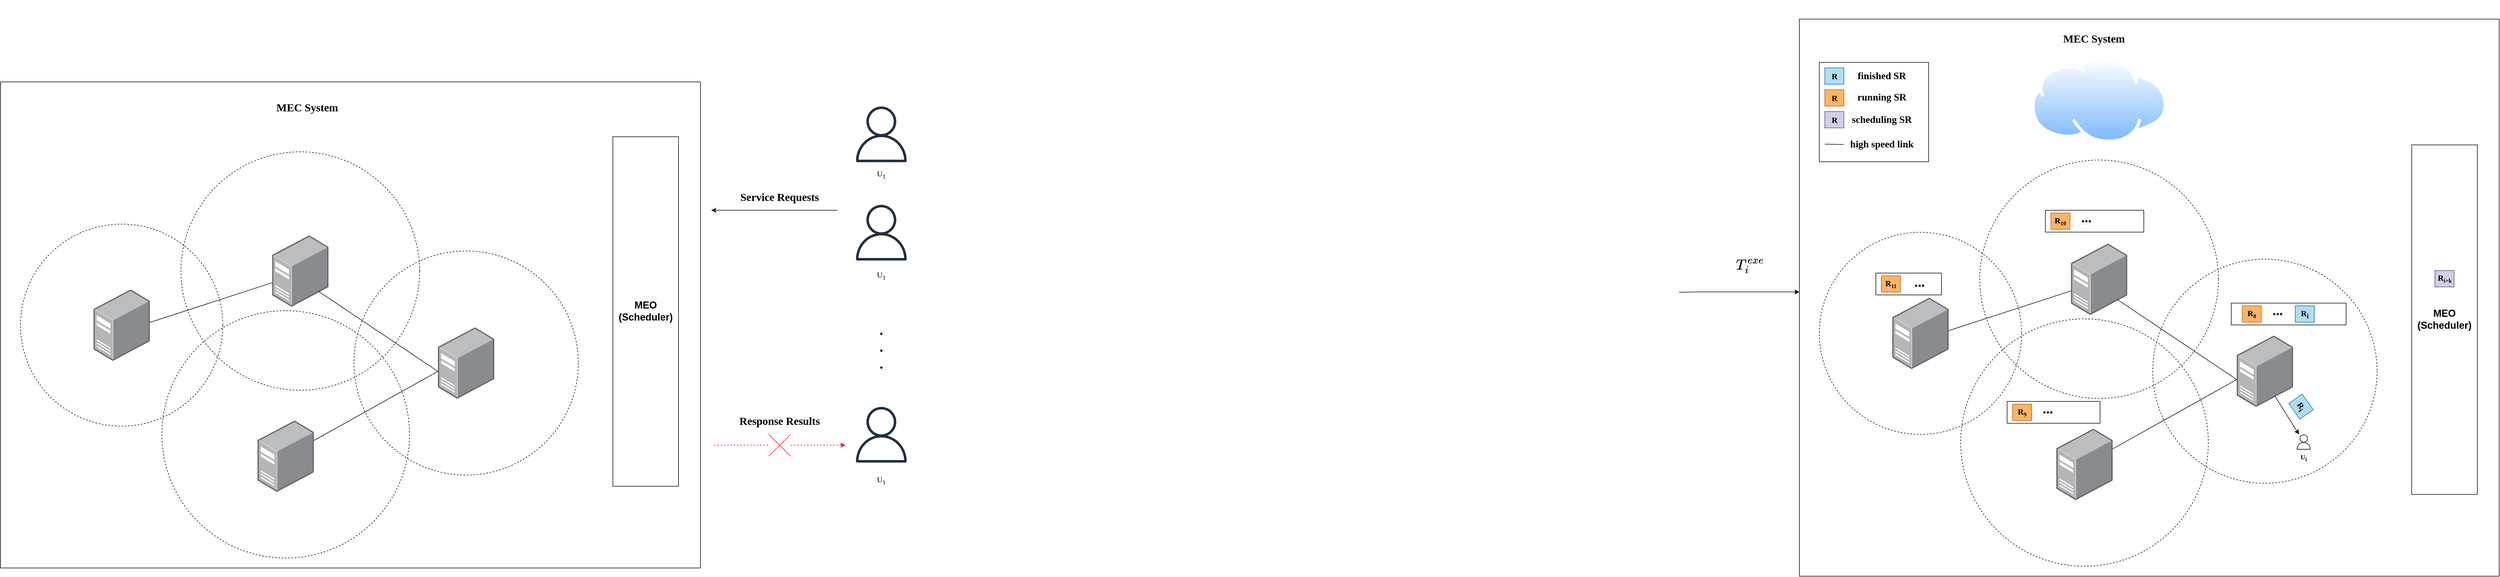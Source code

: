 <mxfile version="24.5.5" type="github">
  <diagram name="第 1 页" id="JoeD6NzNSS_i4DSreLfH">
    <mxGraphModel dx="4246" dy="1356" grid="1" gridSize="10" guides="1" tooltips="1" connect="1" arrows="1" fold="1" page="1" pageScale="1" pageWidth="827" pageHeight="1169" math="1" shadow="0">
      <root>
        <mxCell id="0" />
        <mxCell id="1" parent="0" />
        <mxCell id="oJzubdXN_a61bdc-VOZN-120" value="" style="group" parent="1" vertex="1" connectable="0">
          <mxGeometry x="-510" y="65" width="1280" height="1040" as="geometry" />
        </mxCell>
        <mxCell id="oJzubdXN_a61bdc-VOZN-116" value="" style="rounded=0;whiteSpace=wrap;html=1;" parent="oJzubdXN_a61bdc-VOZN-120" vertex="1">
          <mxGeometry y="150" width="1280" height="890" as="geometry" />
        </mxCell>
        <mxCell id="oJzubdXN_a61bdc-VOZN-15" value="" style="ellipse;whiteSpace=wrap;html=1;aspect=fixed;fillColor=none;dashed=1;" parent="oJzubdXN_a61bdc-VOZN-120" vertex="1">
          <mxGeometry x="646.38" y="459.52" width="410.32" height="410.32" as="geometry" />
        </mxCell>
        <mxCell id="oJzubdXN_a61bdc-VOZN-8" value="" style="ellipse;whiteSpace=wrap;html=1;aspect=fixed;fillColor=none;dashed=1;" parent="oJzubdXN_a61bdc-VOZN-120" vertex="1">
          <mxGeometry x="36.53" y="410.33" width="370" height="370" as="geometry" />
        </mxCell>
        <mxCell id="oJzubdXN_a61bdc-VOZN-10" value="" style="ellipse;whiteSpace=wrap;html=1;aspect=fixed;fillColor=none;dashed=1;" parent="oJzubdXN_a61bdc-VOZN-120" vertex="1">
          <mxGeometry x="295.07" y="568.86" width="452.94" height="452.94" as="geometry" />
        </mxCell>
        <mxCell id="oJzubdXN_a61bdc-VOZN-9" value="" style="ellipse;whiteSpace=wrap;html=1;aspect=fixed;fillColor=none;dashed=1;" parent="oJzubdXN_a61bdc-VOZN-120" vertex="1">
          <mxGeometry x="330" y="278" width="436.53" height="436.53" as="geometry" />
        </mxCell>
        <mxCell id="8uZlXo2zn4zUqa4FPAqo-15" value="&lt;font size=&quot;1&quot; face=&quot;Times New Roman&quot; style=&quot;&quot;&gt;&lt;b style=&quot;font-size: 20px;&quot;&gt;MEC System&lt;/b&gt;&lt;/font&gt;" style="text;strokeColor=none;align=center;fillColor=none;html=1;verticalAlign=middle;whiteSpace=wrap;rounded=0;" parent="oJzubdXN_a61bdc-VOZN-120" vertex="1">
          <mxGeometry x="309.997" y="141.15" width="501.818" height="109.2" as="geometry" />
        </mxCell>
        <mxCell id="8uZlXo2zn4zUqa4FPAqo-20" value="" style="image;points=[];aspect=fixed;html=1;align=center;shadow=0;dashed=0;image=img/lib/allied_telesis/computer_and_terminals/Server_Desktop.svg;" parent="oJzubdXN_a61bdc-VOZN-120" vertex="1">
          <mxGeometry x="496.73" y="430.94" width="103.07" height="130.65" as="geometry" />
        </mxCell>
        <mxCell id="oJzubdXN_a61bdc-VOZN-4" value="" style="image;points=[];aspect=fixed;html=1;align=center;shadow=0;dashed=0;image=img/lib/allied_telesis/computer_and_terminals/Server_Desktop.svg;" parent="oJzubdXN_a61bdc-VOZN-120" vertex="1">
          <mxGeometry x="170" y="530" width="103.07" height="130.65" as="geometry" />
        </mxCell>
        <mxCell id="oJzubdXN_a61bdc-VOZN-7" value="" style="image;points=[];aspect=fixed;html=1;align=center;shadow=0;dashed=0;image=img/lib/allied_telesis/computer_and_terminals/Server_Desktop.svg;" parent="oJzubdXN_a61bdc-VOZN-120" vertex="1">
          <mxGeometry x="470.0" y="770" width="103.07" height="130.65" as="geometry" />
        </mxCell>
        <mxCell id="oJzubdXN_a61bdc-VOZN-14" value="" style="image;points=[];aspect=fixed;html=1;align=center;shadow=0;dashed=0;image=img/lib/allied_telesis/computer_and_terminals/Server_Desktop.svg;" parent="oJzubdXN_a61bdc-VOZN-120" vertex="1">
          <mxGeometry x="800" y="599.35" width="103.07" height="130.65" as="geometry" />
        </mxCell>
        <mxCell id="oJzubdXN_a61bdc-VOZN-18" value="" style="group" parent="oJzubdXN_a61bdc-VOZN-120" vertex="1" connectable="0">
          <mxGeometry x="1120" y="250.35" width="120" height="640" as="geometry" />
        </mxCell>
        <mxCell id="dlywzHCYDAKwAIvzZoa1-91" value="&lt;span style=&quot;font-size: 18px;&quot;&gt;&lt;b&gt;MEO&lt;/b&gt;&lt;/span&gt;&lt;div&gt;&lt;span style=&quot;font-size: 18px;&quot;&gt;&lt;b&gt;(Scheduler)&lt;/b&gt;&lt;/span&gt;&lt;/div&gt;" style="rounded=0;whiteSpace=wrap;html=1;" parent="oJzubdXN_a61bdc-VOZN-18" vertex="1">
          <mxGeometry width="120" height="640" as="geometry" />
        </mxCell>
        <mxCell id="oJzubdXN_a61bdc-VOZN-16" value="" style="endArrow=none;startArrow=none;html=1;rounded=0;startFill=0;endFill=0;" parent="oJzubdXN_a61bdc-VOZN-120" source="oJzubdXN_a61bdc-VOZN-7" edge="1">
          <mxGeometry width="50" height="50" relative="1" as="geometry">
            <mxPoint x="750" y="730" as="sourcePoint" />
            <mxPoint x="800" y="680" as="targetPoint" />
          </mxGeometry>
        </mxCell>
        <mxCell id="oJzubdXN_a61bdc-VOZN-114" value="" style="endArrow=none;startArrow=none;html=1;rounded=0;startFill=0;endFill=0;entryX=0.004;entryY=0.663;entryDx=0;entryDy=0;entryPerimeter=0;" parent="oJzubdXN_a61bdc-VOZN-120" target="8uZlXo2zn4zUqa4FPAqo-20" edge="1">
          <mxGeometry width="50" height="50" relative="1" as="geometry">
            <mxPoint x="273.07" y="590.35" as="sourcePoint" />
            <mxPoint x="500.07" y="496.35" as="targetPoint" />
          </mxGeometry>
        </mxCell>
        <mxCell id="oJzubdXN_a61bdc-VOZN-115" value="" style="endArrow=none;startArrow=none;html=1;rounded=0;startFill=0;endFill=0;" parent="oJzubdXN_a61bdc-VOZN-120" edge="1">
          <mxGeometry width="50" height="50" relative="1" as="geometry">
            <mxPoint x="581" y="533" as="sourcePoint" />
            <mxPoint x="800" y="680" as="targetPoint" />
          </mxGeometry>
        </mxCell>
        <mxCell id="2kFE1N8T0SjX90i0yylL-97" value="" style="endArrow=classic;html=1;rounded=0;exitX=1.002;exitY=0.481;exitDx=0;exitDy=0;exitPerimeter=0;" parent="1" edge="1">
          <mxGeometry width="50" height="50" relative="1" as="geometry">
            <mxPoint x="2560.0" y="600.12" as="sourcePoint" />
            <mxPoint x="2780" y="599.5" as="targetPoint" />
            <Array as="points">
              <mxPoint x="2597.44" y="599.5" />
            </Array>
          </mxGeometry>
        </mxCell>
        <mxCell id="2kFE1N8T0SjX90i0yylL-98" value="&lt;font size=&quot;1&quot; face=&quot;Times New Roman&quot;&gt;&lt;b style=&quot;font-size: 26px;&quot;&gt;$$ T_{i}^{exe} $$&lt;/b&gt;&lt;/font&gt;" style="text;strokeColor=none;align=center;fillColor=none;html=1;verticalAlign=middle;whiteSpace=wrap;rounded=0;" parent="1" vertex="1">
          <mxGeometry x="2630" y="515" width="120" height="70" as="geometry" />
        </mxCell>
        <mxCell id="2kFE1N8T0SjX90i0yylL-99" value="" style="group" parent="1" vertex="1" connectable="0">
          <mxGeometry x="2780" y="80" width="1280" height="1040" as="geometry" />
        </mxCell>
        <mxCell id="2kFE1N8T0SjX90i0yylL-100" value="" style="rounded=0;whiteSpace=wrap;html=1;" parent="2kFE1N8T0SjX90i0yylL-99" vertex="1">
          <mxGeometry y="20" width="1280" height="1020" as="geometry" />
        </mxCell>
        <mxCell id="2kFE1N8T0SjX90i0yylL-101" value="" style="ellipse;whiteSpace=wrap;html=1;aspect=fixed;fillColor=none;dashed=1;" parent="2kFE1N8T0SjX90i0yylL-99" vertex="1">
          <mxGeometry x="646.38" y="459.52" width="410.32" height="410.32" as="geometry" />
        </mxCell>
        <mxCell id="2kFE1N8T0SjX90i0yylL-102" value="" style="ellipse;whiteSpace=wrap;html=1;aspect=fixed;fillColor=none;dashed=1;" parent="2kFE1N8T0SjX90i0yylL-99" vertex="1">
          <mxGeometry x="36.53" y="410.33" width="370" height="370" as="geometry" />
        </mxCell>
        <mxCell id="2kFE1N8T0SjX90i0yylL-103" value="" style="ellipse;whiteSpace=wrap;html=1;aspect=fixed;fillColor=none;dashed=1;" parent="2kFE1N8T0SjX90i0yylL-99" vertex="1">
          <mxGeometry x="295.07" y="568.86" width="452.94" height="452.94" as="geometry" />
        </mxCell>
        <mxCell id="2kFE1N8T0SjX90i0yylL-104" value="" style="ellipse;whiteSpace=wrap;html=1;aspect=fixed;fillColor=none;dashed=1;" parent="2kFE1N8T0SjX90i0yylL-99" vertex="1">
          <mxGeometry x="330" y="278" width="436.53" height="436.53" as="geometry" />
        </mxCell>
        <mxCell id="2kFE1N8T0SjX90i0yylL-105" value="&lt;font size=&quot;1&quot; face=&quot;Times New Roman&quot; style=&quot;&quot;&gt;&lt;b style=&quot;font-size: 20px;&quot;&gt;MEC System&lt;/b&gt;&lt;/font&gt;" style="text;strokeColor=none;align=center;fillColor=none;html=1;verticalAlign=middle;whiteSpace=wrap;rounded=0;" parent="2kFE1N8T0SjX90i0yylL-99" vertex="1">
          <mxGeometry x="288.187" width="501.818" height="109.2" as="geometry" />
        </mxCell>
        <mxCell id="2kFE1N8T0SjX90i0yylL-106" value="" style="image;points=[];aspect=fixed;html=1;align=center;shadow=0;dashed=0;image=img/lib/allied_telesis/computer_and_terminals/Server_Desktop.svg;" parent="2kFE1N8T0SjX90i0yylL-99" vertex="1">
          <mxGeometry x="496.73" y="430.94" width="103.07" height="130.65" as="geometry" />
        </mxCell>
        <mxCell id="2kFE1N8T0SjX90i0yylL-107" value="" style="image;aspect=fixed;perimeter=ellipsePerimeter;html=1;align=center;shadow=0;dashed=0;spacingTop=3;image=img/lib/active_directory/internet_cloud.svg;" parent="2kFE1N8T0SjX90i0yylL-99" vertex="1">
          <mxGeometry x="424.451" y="90" width="247.619" height="156" as="geometry" />
        </mxCell>
        <mxCell id="2kFE1N8T0SjX90i0yylL-108" value="" style="image;points=[];aspect=fixed;html=1;align=center;shadow=0;dashed=0;image=img/lib/allied_telesis/computer_and_terminals/Server_Desktop.svg;" parent="2kFE1N8T0SjX90i0yylL-99" vertex="1">
          <mxGeometry x="170" y="530" width="103.07" height="130.65" as="geometry" />
        </mxCell>
        <mxCell id="2kFE1N8T0SjX90i0yylL-109" value="" style="image;points=[];aspect=fixed;html=1;align=center;shadow=0;dashed=0;image=img/lib/allied_telesis/computer_and_terminals/Server_Desktop.svg;" parent="2kFE1N8T0SjX90i0yylL-99" vertex="1">
          <mxGeometry x="470.0" y="770" width="103.07" height="130.65" as="geometry" />
        </mxCell>
        <mxCell id="2kFE1N8T0SjX90i0yylL-110" value="" style="image;points=[];aspect=fixed;html=1;align=center;shadow=0;dashed=0;image=img/lib/allied_telesis/computer_and_terminals/Server_Desktop.svg;" parent="2kFE1N8T0SjX90i0yylL-99" vertex="1">
          <mxGeometry x="800" y="599.35" width="103.07" height="130.65" as="geometry" />
        </mxCell>
        <mxCell id="2kFE1N8T0SjX90i0yylL-111" value="" style="group" parent="2kFE1N8T0SjX90i0yylL-99" vertex="1" connectable="0">
          <mxGeometry x="1120" y="250.35" width="120" height="640" as="geometry" />
        </mxCell>
        <mxCell id="2kFE1N8T0SjX90i0yylL-112" value="&lt;span style=&quot;font-size: 18px;&quot;&gt;&lt;b&gt;MEO&lt;/b&gt;&lt;/span&gt;&lt;div&gt;&lt;span style=&quot;font-size: 18px;&quot;&gt;&lt;b&gt;(Scheduler)&lt;/b&gt;&lt;/span&gt;&lt;/div&gt;" style="rounded=0;whiteSpace=wrap;html=1;" parent="2kFE1N8T0SjX90i0yylL-111" vertex="1">
          <mxGeometry width="120" height="640" as="geometry" />
        </mxCell>
        <mxCell id="2kFE1N8T0SjX90i0yylL-113" value="&lt;font face=&quot;Times New Roman&quot; style=&quot;&quot;&gt;&lt;b style=&quot;font-size: 15px;&quot;&gt;R&lt;/b&gt;&lt;b style=&quot;font-size: 12.5px;&quot;&gt;&lt;sub&gt;i+k&lt;/sub&gt;&lt;/b&gt;&lt;/font&gt;" style="text;align=center;html=1;verticalAlign=middle;whiteSpace=wrap;rounded=0;strokeColor=#56517e;fillColor=#d0cee2;" parent="2kFE1N8T0SjX90i0yylL-111" vertex="1">
          <mxGeometry x="42.5" y="230" width="35" height="30" as="geometry" />
        </mxCell>
        <mxCell id="2kFE1N8T0SjX90i0yylL-115" value="" style="group" parent="2kFE1N8T0SjX90i0yylL-99" vertex="1" connectable="0">
          <mxGeometry x="36.53" y="99.2" width="200" height="182" as="geometry" />
        </mxCell>
        <mxCell id="2kFE1N8T0SjX90i0yylL-116" value="" style="rounded=0;whiteSpace=wrap;html=1;" parent="2kFE1N8T0SjX90i0yylL-115" vertex="1">
          <mxGeometry width="200" height="182" as="geometry" />
        </mxCell>
        <mxCell id="2kFE1N8T0SjX90i0yylL-117" value="&lt;font size=&quot;1&quot; face=&quot;Times New Roman&quot; style=&quot;&quot;&gt;&lt;b style=&quot;font-size: 15px;&quot;&gt;R&lt;/b&gt;&lt;/font&gt;" style="text;strokeColor=#10739e;align=center;fillColor=#b1ddf0;html=1;verticalAlign=middle;whiteSpace=wrap;rounded=0;" parent="2kFE1N8T0SjX90i0yylL-115" vertex="1">
          <mxGeometry x="10" y="10" width="35" height="30" as="geometry" />
        </mxCell>
        <mxCell id="2kFE1N8T0SjX90i0yylL-118" value="&lt;font size=&quot;1&quot; face=&quot;Times New Roman&quot; style=&quot;&quot;&gt;&lt;b style=&quot;font-size: 15px;&quot;&gt;R&lt;/b&gt;&lt;/font&gt;" style="text;strokeColor=#b46504;align=center;fillColor=#FFB366;html=1;verticalAlign=middle;whiteSpace=wrap;rounded=0;" parent="2kFE1N8T0SjX90i0yylL-115" vertex="1">
          <mxGeometry x="10" y="50" width="35" height="30" as="geometry" />
        </mxCell>
        <mxCell id="2kFE1N8T0SjX90i0yylL-119" value="&lt;font size=&quot;1&quot; face=&quot;Times New Roman&quot;&gt;&lt;b style=&quot;font-size: 18px;&quot;&gt;finished SR&lt;/b&gt;&lt;/font&gt;" style="text;strokeColor=none;align=center;fillColor=none;html=1;verticalAlign=middle;whiteSpace=wrap;rounded=0;" parent="2kFE1N8T0SjX90i0yylL-115" vertex="1">
          <mxGeometry x="54.04" y="10" width="120" height="30" as="geometry" />
        </mxCell>
        <mxCell id="2kFE1N8T0SjX90i0yylL-120" value="&lt;font size=&quot;1&quot; face=&quot;Times New Roman&quot;&gt;&lt;b style=&quot;font-size: 18px;&quot;&gt;running SR&lt;/b&gt;&lt;/font&gt;" style="text;strokeColor=none;align=center;fillColor=none;html=1;verticalAlign=middle;whiteSpace=wrap;rounded=0;" parent="2kFE1N8T0SjX90i0yylL-115" vertex="1">
          <mxGeometry x="54.04" y="49.2" width="120" height="30" as="geometry" />
        </mxCell>
        <mxCell id="2kFE1N8T0SjX90i0yylL-121" value="&lt;font size=&quot;1&quot; face=&quot;Times New Roman&quot; style=&quot;&quot;&gt;&lt;b style=&quot;font-size: 15px;&quot;&gt;R&lt;/b&gt;&lt;/font&gt;" style="text;strokeColor=#56517e;align=center;fillColor=#d0cee2;html=1;verticalAlign=middle;whiteSpace=wrap;rounded=0;" parent="2kFE1N8T0SjX90i0yylL-115" vertex="1">
          <mxGeometry x="10" y="90" width="35" height="30" as="geometry" />
        </mxCell>
        <mxCell id="2kFE1N8T0SjX90i0yylL-122" value="&lt;font size=&quot;1&quot; face=&quot;Times New Roman&quot;&gt;&lt;b style=&quot;font-size: 18px;&quot;&gt;scheduling SR&lt;/b&gt;&lt;/font&gt;" style="text;strokeColor=none;align=center;fillColor=none;html=1;verticalAlign=middle;whiteSpace=wrap;rounded=0;" parent="2kFE1N8T0SjX90i0yylL-115" vertex="1">
          <mxGeometry x="54.04" y="90" width="120" height="30" as="geometry" />
        </mxCell>
        <mxCell id="2kFE1N8T0SjX90i0yylL-123" value="" style="endArrow=none;html=1;rounded=0;" parent="2kFE1N8T0SjX90i0yylL-115" edge="1">
          <mxGeometry width="50" height="50" relative="1" as="geometry">
            <mxPoint x="10" y="149.75" as="sourcePoint" />
            <mxPoint x="44.5" y="150.25" as="targetPoint" />
          </mxGeometry>
        </mxCell>
        <mxCell id="2kFE1N8T0SjX90i0yylL-124" value="&lt;font face=&quot;Times New Roman&quot;&gt;&lt;span style=&quot;font-size: 18px;&quot;&gt;&lt;b&gt;high speed link&lt;/b&gt;&lt;/span&gt;&lt;/font&gt;" style="text;strokeColor=none;align=center;fillColor=none;html=1;verticalAlign=middle;whiteSpace=wrap;rounded=0;" parent="2kFE1N8T0SjX90i0yylL-115" vertex="1">
          <mxGeometry x="54.04" y="135" width="120" height="30" as="geometry" />
        </mxCell>
        <mxCell id="2kFE1N8T0SjX90i0yylL-125" value="" style="endArrow=none;startArrow=none;html=1;rounded=0;startFill=0;endFill=0;entryX=0.004;entryY=0.663;entryDx=0;entryDy=0;entryPerimeter=0;" parent="2kFE1N8T0SjX90i0yylL-99" target="2kFE1N8T0SjX90i0yylL-106" edge="1">
          <mxGeometry width="50" height="50" relative="1" as="geometry">
            <mxPoint x="273.07" y="590.35" as="sourcePoint" />
            <mxPoint x="500.07" y="496.35" as="targetPoint" />
          </mxGeometry>
        </mxCell>
        <mxCell id="2kFE1N8T0SjX90i0yylL-126" value="" style="endArrow=none;startArrow=none;html=1;rounded=0;startFill=0;endFill=0;" parent="2kFE1N8T0SjX90i0yylL-99" edge="1">
          <mxGeometry width="50" height="50" relative="1" as="geometry">
            <mxPoint x="581" y="533" as="sourcePoint" />
            <mxPoint x="800" y="680" as="targetPoint" />
          </mxGeometry>
        </mxCell>
        <mxCell id="2kFE1N8T0SjX90i0yylL-127" value="" style="group" parent="2kFE1N8T0SjX90i0yylL-99" vertex="1" connectable="0">
          <mxGeometry x="450" y="370" width="210" height="40" as="geometry" />
        </mxCell>
        <mxCell id="2kFE1N8T0SjX90i0yylL-128" value="" style="group" parent="2kFE1N8T0SjX90i0yylL-127" vertex="1" connectable="0">
          <mxGeometry width="210" height="40" as="geometry" />
        </mxCell>
        <mxCell id="2kFE1N8T0SjX90i0yylL-129" value="" style="rounded=0;whiteSpace=wrap;html=1;" parent="2kFE1N8T0SjX90i0yylL-128" vertex="1">
          <mxGeometry width="180" height="40" as="geometry" />
        </mxCell>
        <mxCell id="2kFE1N8T0SjX90i0yylL-130" value="&lt;b&gt;&lt;font style=&quot;font-size: 25px;&quot; face=&quot;Times New Roman&quot;&gt;...&lt;/font&gt;&lt;/b&gt;" style="text;strokeColor=none;align=center;fillColor=none;html=1;verticalAlign=middle;whiteSpace=wrap;rounded=0;" parent="2kFE1N8T0SjX90i0yylL-128" vertex="1">
          <mxGeometry x="45" width="60" height="25" as="geometry" />
        </mxCell>
        <mxCell id="2kFE1N8T0SjX90i0yylL-131" value="&lt;font face=&quot;Times New Roman&quot; style=&quot;&quot;&gt;&lt;b style=&quot;font-size: 15px;&quot;&gt;R&lt;/b&gt;&lt;b style=&quot;font-size: 12.5px;&quot;&gt;&lt;sub&gt;10&lt;/sub&gt;&lt;/b&gt;&lt;/font&gt;" style="text;strokeColor=#b46504;align=center;fillColor=#FFB366;html=1;verticalAlign=middle;whiteSpace=wrap;rounded=0;" parent="2kFE1N8T0SjX90i0yylL-128" vertex="1">
          <mxGeometry x="10" y="5" width="35" height="30" as="geometry" />
        </mxCell>
        <mxCell id="2kFE1N8T0SjX90i0yylL-132" value="" style="group" parent="2kFE1N8T0SjX90i0yylL-99" vertex="1" connectable="0">
          <mxGeometry x="790" y="540" width="210" height="40" as="geometry" />
        </mxCell>
        <mxCell id="2kFE1N8T0SjX90i0yylL-133" value="" style="rounded=0;whiteSpace=wrap;html=1;" parent="2kFE1N8T0SjX90i0yylL-132" vertex="1">
          <mxGeometry width="210" height="40" as="geometry" />
        </mxCell>
        <mxCell id="2kFE1N8T0SjX90i0yylL-134" value="&lt;font face=&quot;Times New Roman&quot; style=&quot;&quot;&gt;&lt;b style=&quot;font-size: 15px;&quot;&gt;R&lt;/b&gt;&lt;b style=&quot;font-size: 12.5px;&quot;&gt;&lt;sub&gt;8&lt;/sub&gt;&lt;/b&gt;&lt;/font&gt;" style="text;strokeColor=#b46504;align=center;fillColor=#FFB366;html=1;verticalAlign=middle;whiteSpace=wrap;rounded=0;" parent="2kFE1N8T0SjX90i0yylL-132" vertex="1">
          <mxGeometry x="20.0" y="5" width="35" height="30" as="geometry" />
        </mxCell>
        <mxCell id="2kFE1N8T0SjX90i0yylL-135" value="&lt;b&gt;&lt;font style=&quot;font-size: 25px;&quot; face=&quot;Times New Roman&quot;&gt;...&lt;/font&gt;&lt;/b&gt;" style="text;strokeColor=none;align=center;fillColor=none;html=1;verticalAlign=middle;whiteSpace=wrap;rounded=0;" parent="2kFE1N8T0SjX90i0yylL-132" vertex="1">
          <mxGeometry x="55" width="60" height="25" as="geometry" />
        </mxCell>
        <mxCell id="2kFE1N8T0SjX90i0yylL-147" value="&lt;font size=&quot;1&quot; face=&quot;Times New Roman&quot; style=&quot;&quot;&gt;&lt;b style=&quot;font-size: 15px;&quot;&gt;R&lt;sub&gt;i&lt;/sub&gt;&lt;/b&gt;&lt;/font&gt;" style="text;strokeColor=#10739e;align=center;fillColor=#b1ddf0;html=1;verticalAlign=middle;whiteSpace=wrap;rounded=0;" parent="2kFE1N8T0SjX90i0yylL-132" vertex="1">
          <mxGeometry x="117" y="5" width="35" height="30" as="geometry" />
        </mxCell>
        <mxCell id="2kFE1N8T0SjX90i0yylL-137" value="" style="group" parent="2kFE1N8T0SjX90i0yylL-99" vertex="1" connectable="0">
          <mxGeometry x="140" y="485" width="210" height="40" as="geometry" />
        </mxCell>
        <mxCell id="2kFE1N8T0SjX90i0yylL-138" value="" style="rounded=0;whiteSpace=wrap;html=1;" parent="2kFE1N8T0SjX90i0yylL-137" vertex="1">
          <mxGeometry width="120" height="40" as="geometry" />
        </mxCell>
        <mxCell id="2kFE1N8T0SjX90i0yylL-139" value="&lt;b&gt;&lt;font style=&quot;font-size: 25px;&quot; face=&quot;Times New Roman&quot;&gt;...&lt;/font&gt;&lt;/b&gt;" style="text;strokeColor=none;align=center;fillColor=none;html=1;verticalAlign=middle;whiteSpace=wrap;rounded=0;" parent="2kFE1N8T0SjX90i0yylL-137" vertex="1">
          <mxGeometry x="50" y="3.73" width="60" height="25" as="geometry" />
        </mxCell>
        <mxCell id="2kFE1N8T0SjX90i0yylL-140" value="&lt;font face=&quot;Times New Roman&quot; style=&quot;&quot;&gt;&lt;b style=&quot;font-size: 15px;&quot;&gt;R&lt;/b&gt;&lt;b style=&quot;font-size: 12.5px;&quot;&gt;&lt;sub&gt;11&lt;/sub&gt;&lt;/b&gt;&lt;/font&gt;" style="text;strokeColor=#b46504;align=center;fillColor=#FFB366;html=1;verticalAlign=middle;whiteSpace=wrap;rounded=0;" parent="2kFE1N8T0SjX90i0yylL-137" vertex="1">
          <mxGeometry x="10" y="5" width="35" height="30" as="geometry" />
        </mxCell>
        <mxCell id="2kFE1N8T0SjX90i0yylL-141" value="" style="group" parent="2kFE1N8T0SjX90i0yylL-99" vertex="1" connectable="0">
          <mxGeometry x="380" y="720" width="170" height="40" as="geometry" />
        </mxCell>
        <mxCell id="2kFE1N8T0SjX90i0yylL-142" value="" style="rounded=0;whiteSpace=wrap;html=1;" parent="2kFE1N8T0SjX90i0yylL-141" vertex="1">
          <mxGeometry width="170" height="40" as="geometry" />
        </mxCell>
        <mxCell id="2kFE1N8T0SjX90i0yylL-143" value="&lt;font face=&quot;Times New Roman&quot; style=&quot;&quot;&gt;&lt;b style=&quot;font-size: 15px;&quot;&gt;R&lt;/b&gt;&lt;b style=&quot;font-size: 12.5px;&quot;&gt;&lt;sub&gt;9&lt;/sub&gt;&lt;/b&gt;&lt;/font&gt;" style="text;strokeColor=#b46504;align=center;fillColor=#FFB366;html=1;verticalAlign=middle;whiteSpace=wrap;rounded=0;" parent="2kFE1N8T0SjX90i0yylL-141" vertex="1">
          <mxGeometry x="10" y="5" width="35" height="30" as="geometry" />
        </mxCell>
        <mxCell id="2kFE1N8T0SjX90i0yylL-144" value="&lt;b&gt;&lt;font style=&quot;font-size: 25px;&quot; face=&quot;Times New Roman&quot;&gt;...&lt;/font&gt;&lt;/b&gt;" style="text;strokeColor=none;align=center;fillColor=none;html=1;verticalAlign=middle;whiteSpace=wrap;rounded=0;" parent="2kFE1N8T0SjX90i0yylL-141" vertex="1">
          <mxGeometry x="49.998" width="48.571" height="25" as="geometry" />
        </mxCell>
        <mxCell id="2kFE1N8T0SjX90i0yylL-145" value="" style="endArrow=none;startArrow=none;html=1;rounded=0;startFill=0;endFill=0;" parent="2kFE1N8T0SjX90i0yylL-99" edge="1">
          <mxGeometry width="50" height="50" relative="1" as="geometry">
            <mxPoint x="573" y="807" as="sourcePoint" />
            <mxPoint x="800" y="680" as="targetPoint" />
          </mxGeometry>
        </mxCell>
        <mxCell id="2kFE1N8T0SjX90i0yylL-87" value="" style="group" parent="2kFE1N8T0SjX90i0yylL-99" vertex="1" connectable="0">
          <mxGeometry x="903" y="780.33" width="39" height="58" as="geometry" />
        </mxCell>
        <mxCell id="2kFE1N8T0SjX90i0yylL-88" value="" style="sketch=0;outlineConnect=0;fontColor=#232F3E;gradientColor=none;fillColor=#232F3D;strokeColor=none;dashed=0;verticalLabelPosition=bottom;verticalAlign=top;align=center;html=1;fontSize=12;fontStyle=0;aspect=fixed;pointerEvents=1;shape=mxgraph.aws4.user;" parent="2kFE1N8T0SjX90i0yylL-87" vertex="1">
          <mxGeometry x="5.5" width="28" height="28" as="geometry" />
        </mxCell>
        <mxCell id="2kFE1N8T0SjX90i0yylL-89" value="&lt;font face=&quot;Times New Roman&quot; style=&quot;&quot;&gt;&lt;b style=&quot;&quot;&gt;U&lt;sub&gt;i&lt;/sub&gt;&lt;/b&gt;&lt;/font&gt;" style="text;strokeColor=none;align=center;fillColor=none;html=1;verticalAlign=middle;whiteSpace=wrap;rounded=0;" parent="2kFE1N8T0SjX90i0yylL-87" vertex="1">
          <mxGeometry y="28" width="39" height="30" as="geometry" />
        </mxCell>
        <mxCell id="2kFE1N8T0SjX90i0yylL-148" value="" style="endArrow=classic;html=1;rounded=0;" parent="2kFE1N8T0SjX90i0yylL-99" target="2kFE1N8T0SjX90i0yylL-88" edge="1">
          <mxGeometry width="50" height="50" relative="1" as="geometry">
            <mxPoint x="870" y="710.65" as="sourcePoint" />
            <mxPoint x="920" y="660.65" as="targetPoint" />
          </mxGeometry>
        </mxCell>
        <mxCell id="2kFE1N8T0SjX90i0yylL-149" value="&lt;font size=&quot;1&quot; face=&quot;Times New Roman&quot; style=&quot;&quot;&gt;&lt;b style=&quot;font-size: 15px;&quot;&gt;R&lt;sub&gt;i&lt;/sub&gt;&lt;/b&gt;&lt;/font&gt;" style="text;strokeColor=#10739e;align=center;fillColor=#b1ddf0;html=1;verticalAlign=middle;whiteSpace=wrap;rounded=0;rotation=55;" parent="2kFE1N8T0SjX90i0yylL-99" vertex="1">
          <mxGeometry x="900" y="714.53" width="35" height="30" as="geometry" />
        </mxCell>
        <mxCell id="RRahuz-uk0pEg7bleITC-5" value="" style="sketch=0;outlineConnect=0;fontColor=#232F3E;gradientColor=none;fillColor=#232F3D;strokeColor=none;dashed=0;verticalLabelPosition=bottom;verticalAlign=top;align=center;html=1;fontSize=12;fontStyle=0;aspect=fixed;pointerEvents=1;shape=mxgraph.aws4.user;" vertex="1" parent="1">
          <mxGeometry x="1050" y="260" width="102" height="102" as="geometry" />
        </mxCell>
        <mxCell id="RRahuz-uk0pEg7bleITC-9" value="&lt;font style=&quot;font-size: 14px;&quot; face=&quot;Times New Roman&quot;&gt;U&lt;sub&gt;1&lt;/sub&gt;&lt;/font&gt;" style="text;strokeColor=none;align=center;fillColor=none;html=1;verticalAlign=middle;whiteSpace=wrap;rounded=0;" vertex="1" parent="1">
          <mxGeometry x="1071" y="370" width="60" height="30" as="geometry" />
        </mxCell>
        <mxCell id="RRahuz-uk0pEg7bleITC-10" value="" style="sketch=0;outlineConnect=0;fontColor=#232F3E;gradientColor=none;fillColor=#232F3D;strokeColor=none;dashed=0;verticalLabelPosition=bottom;verticalAlign=top;align=center;html=1;fontSize=12;fontStyle=0;aspect=fixed;pointerEvents=1;shape=mxgraph.aws4.user;" vertex="1" parent="1">
          <mxGeometry x="1050" y="440" width="102" height="102" as="geometry" />
        </mxCell>
        <mxCell id="RRahuz-uk0pEg7bleITC-11" value="&lt;font style=&quot;font-size: 14px;&quot; face=&quot;Times New Roman&quot;&gt;U&lt;sub&gt;1&lt;/sub&gt;&lt;/font&gt;" style="text;strokeColor=none;align=center;fillColor=none;html=1;verticalAlign=middle;whiteSpace=wrap;rounded=0;" vertex="1" parent="1">
          <mxGeometry x="1071" y="555" width="60" height="30" as="geometry" />
        </mxCell>
        <mxCell id="RRahuz-uk0pEg7bleITC-12" value="" style="sketch=0;outlineConnect=0;fontColor=#232F3E;gradientColor=none;fillColor=#232F3D;strokeColor=none;dashed=0;verticalLabelPosition=bottom;verticalAlign=top;align=center;html=1;fontSize=12;fontStyle=0;aspect=fixed;pointerEvents=1;shape=mxgraph.aws4.user;" vertex="1" parent="1">
          <mxGeometry x="1050" y="810" width="102" height="102" as="geometry" />
        </mxCell>
        <mxCell id="RRahuz-uk0pEg7bleITC-13" value="&lt;font style=&quot;font-size: 14px;&quot; face=&quot;Times New Roman&quot;&gt;U&lt;sub&gt;1&lt;/sub&gt;&lt;/font&gt;" style="text;strokeColor=none;align=center;fillColor=none;html=1;verticalAlign=middle;whiteSpace=wrap;rounded=0;" vertex="1" parent="1">
          <mxGeometry x="1071" y="930" width="60" height="30" as="geometry" />
        </mxCell>
        <mxCell id="RRahuz-uk0pEg7bleITC-14" value="" style="endArrow=classic;html=1;rounded=0;" edge="1" parent="1">
          <mxGeometry width="50" height="50" relative="1" as="geometry">
            <mxPoint x="1021" y="450" as="sourcePoint" />
            <mxPoint x="790" y="450" as="targetPoint" />
          </mxGeometry>
        </mxCell>
        <mxCell id="RRahuz-uk0pEg7bleITC-15" value="&lt;font style=&quot;font-size: 26px;&quot; face=&quot;Times New Roman&quot;&gt;&lt;b style=&quot;&quot;&gt;.&lt;/b&gt;&lt;/font&gt;&lt;div style=&quot;font-size: 26px;&quot;&gt;&lt;font style=&quot;font-size: 26px;&quot; face=&quot;E8Qh3Phi2KMLHNmzwctr&quot;&gt;&lt;b&gt;.&lt;/b&gt;&lt;/font&gt;&lt;/div&gt;&lt;div style=&quot;font-size: 26px;&quot;&gt;&lt;font style=&quot;font-size: 26px;&quot; face=&quot;E8Qh3Phi2KMLHNmzwctr&quot;&gt;&lt;b style=&quot;&quot;&gt;.&lt;/b&gt;&lt;/font&gt;&lt;/div&gt;" style="text;strokeColor=none;align=center;fillColor=none;html=1;verticalAlign=middle;whiteSpace=wrap;rounded=0;" vertex="1" parent="1">
          <mxGeometry x="1071" y="640" width="60" height="120" as="geometry" />
        </mxCell>
        <mxCell id="RRahuz-uk0pEg7bleITC-16" value="&lt;font size=&quot;1&quot; face=&quot;Times New Roman&quot;&gt;&lt;b style=&quot;font-size: 20px;&quot;&gt;Service Requests&lt;/b&gt;&lt;/font&gt;" style="text;strokeColor=none;align=center;fillColor=none;html=1;verticalAlign=middle;whiteSpace=wrap;rounded=0;" vertex="1" parent="1">
          <mxGeometry x="840" y="410" width="150" height="30" as="geometry" />
        </mxCell>
        <mxCell id="RRahuz-uk0pEg7bleITC-17" value="" style="endArrow=classic;html=1;rounded=0;fillColor=#e51400;strokeColor=#FF0000;dashed=1;" edge="1" parent="1" source="RRahuz-uk0pEg7bleITC-22">
          <mxGeometry width="50" height="50" relative="1" as="geometry">
            <mxPoint x="795" y="880" as="sourcePoint" />
            <mxPoint x="1035" y="880" as="targetPoint" />
          </mxGeometry>
        </mxCell>
        <mxCell id="RRahuz-uk0pEg7bleITC-24" value="" style="endArrow=none;html=1;rounded=0;fillColor=#e51400;strokeColor=#FF0000;dashed=1;endFill=0;" edge="1" parent="1" target="RRahuz-uk0pEg7bleITC-22">
          <mxGeometry width="50" height="50" relative="1" as="geometry">
            <mxPoint x="795" y="880" as="sourcePoint" />
            <mxPoint x="1035" y="880" as="targetPoint" />
          </mxGeometry>
        </mxCell>
        <mxCell id="RRahuz-uk0pEg7bleITC-22" value="" style="shape=mxgraph.sysml.x;fillColor=#FF0000;strokeColor=#f9020d;" vertex="1" parent="1">
          <mxGeometry x="895" y="860.33" width="40" height="40" as="geometry" />
        </mxCell>
        <mxCell id="RRahuz-uk0pEg7bleITC-25" value="&lt;font size=&quot;1&quot; face=&quot;Times New Roman&quot;&gt;&lt;b style=&quot;font-size: 20px;&quot;&gt;Response Results&lt;/b&gt;&lt;/font&gt;" style="text;strokeColor=none;align=center;fillColor=none;html=1;verticalAlign=middle;whiteSpace=wrap;rounded=0;" vertex="1" parent="1">
          <mxGeometry x="840" y="820" width="150" height="30" as="geometry" />
        </mxCell>
      </root>
    </mxGraphModel>
  </diagram>
</mxfile>
